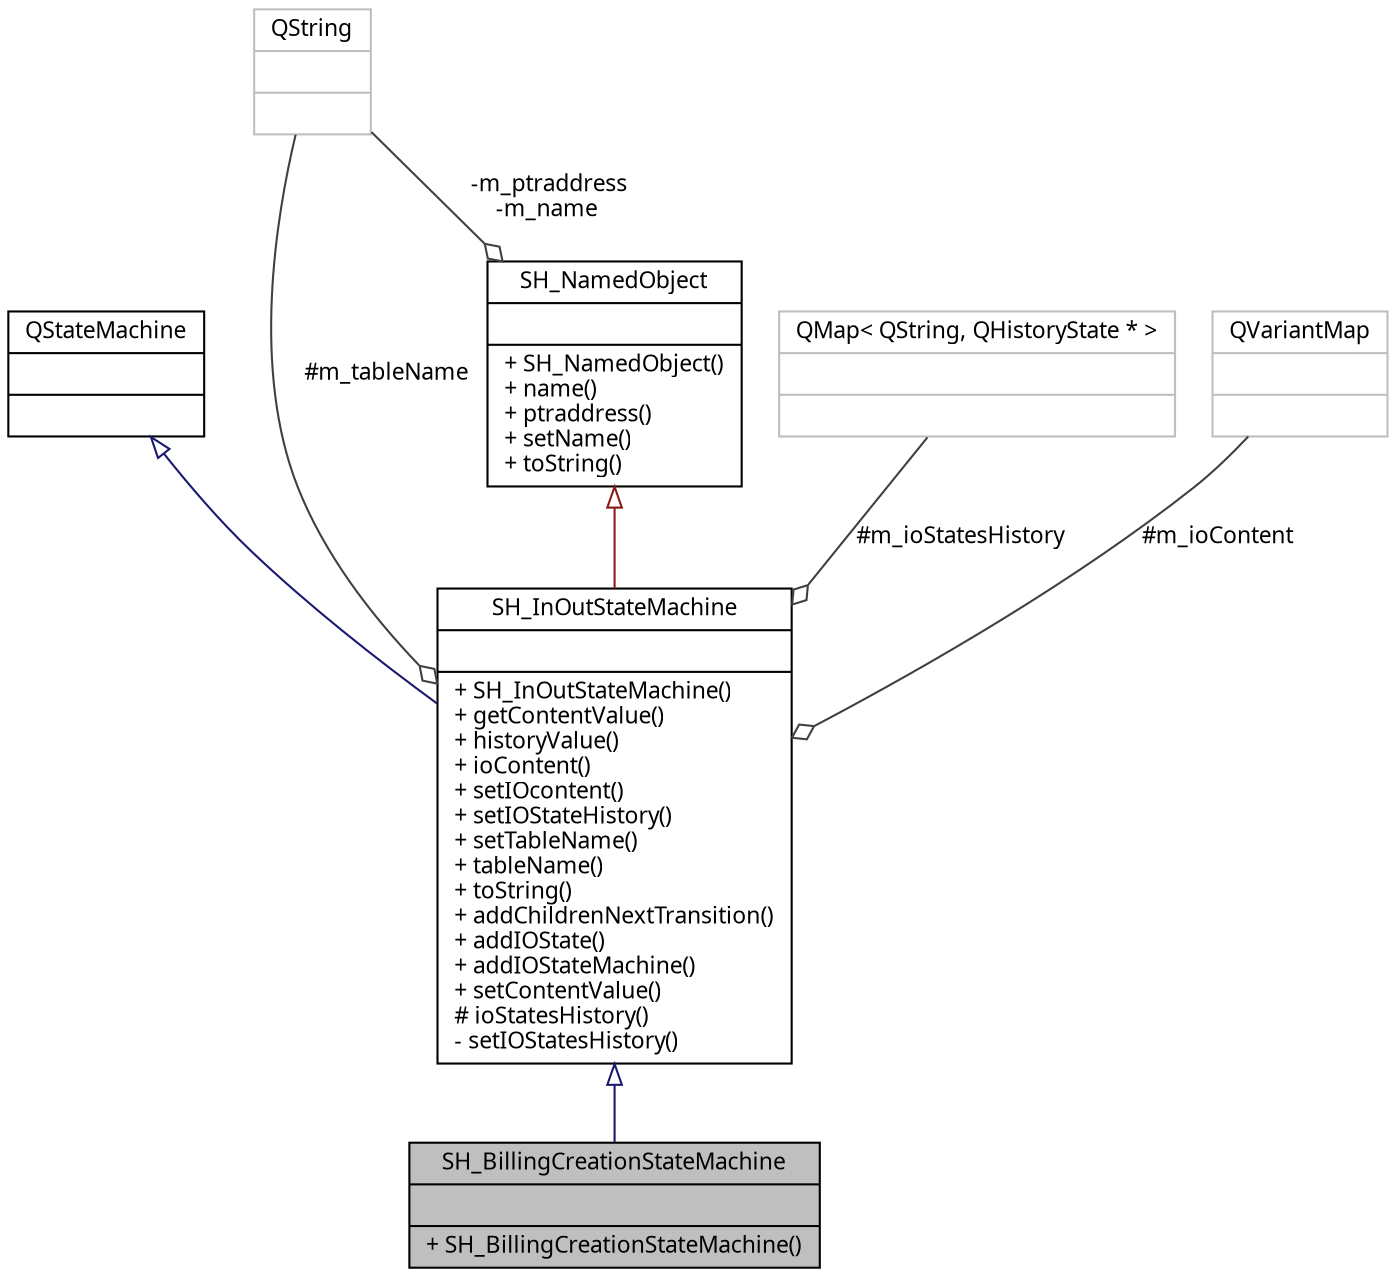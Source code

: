 digraph "SH_BillingCreationStateMachine"
{
 // INTERACTIVE_SVG=YES
  bgcolor="transparent";
  edge [fontname="Verdana",fontsize="11",labelfontname="Verdana",labelfontsize="11"];
  node [fontname="Verdana",fontsize="11",shape=record];
  Node1 [label="{SH_BillingCreationStateMachine\n||+ SH_BillingCreationStateMachine()\l}",height=0.2,width=0.4,color="black", fillcolor="grey75", style="filled" fontcolor="black"];
  Node2 -> Node1 [dir="back",color="midnightblue",fontsize="11",style="solid",arrowtail="onormal",fontname="Verdana"];
  Node2 [label="{SH_InOutStateMachine\n||+ SH_InOutStateMachine()\l+ getContentValue()\l+ historyValue()\l+ ioContent()\l+ setIOcontent()\l+ setIOStateHistory()\l+ setTableName()\l+ tableName()\l+ toString()\l+ addChildrenNextTransition()\l+ addIOState()\l+ addIOStateMachine()\l+ setContentValue()\l# ioStatesHistory()\l- setIOStatesHistory()\l}",height=0.2,width=0.4,color="black",URL="$classSH__InOutStateMachine.html"];
  Node3 -> Node2 [dir="back",color="midnightblue",fontsize="11",style="solid",arrowtail="onormal",fontname="Verdana"];
  Node3 [label="{QStateMachine\n||}",height=0.2,width=0.4,color="black",URL="$classQStateMachine.html"];
  Node4 -> Node2 [dir="back",color="firebrick4",fontsize="11",style="solid",arrowtail="onormal",fontname="Verdana"];
  Node4 [label="{SH_NamedObject\n||+ SH_NamedObject()\l+ name()\l+ ptraddress()\l+ setName()\l+ toString()\l}",height=0.2,width=0.4,color="black",URL="$classSH__NamedObject.html"];
  Node5 -> Node4 [color="grey25",fontsize="11",style="solid",label=" -m_ptraddress\n-m_name" ,arrowhead="odiamond",fontname="Verdana"];
  Node5 [label="{QString\n||}",height=0.2,width=0.4,color="grey75"];
  Node6 -> Node2 [color="grey25",fontsize="11",style="solid",label=" #m_ioStatesHistory" ,arrowhead="odiamond",fontname="Verdana"];
  Node6 [label="{QMap\< QString, QHistoryState * \>\n||}",height=0.2,width=0.4,color="grey75"];
  Node5 -> Node2 [color="grey25",fontsize="11",style="solid",label=" #m_tableName" ,arrowhead="odiamond",fontname="Verdana"];
  Node7 -> Node2 [color="grey25",fontsize="11",style="solid",label=" #m_ioContent" ,arrowhead="odiamond",fontname="Verdana"];
  Node7 [label="{QVariantMap\n||}",height=0.2,width=0.4,color="grey75"];
}
